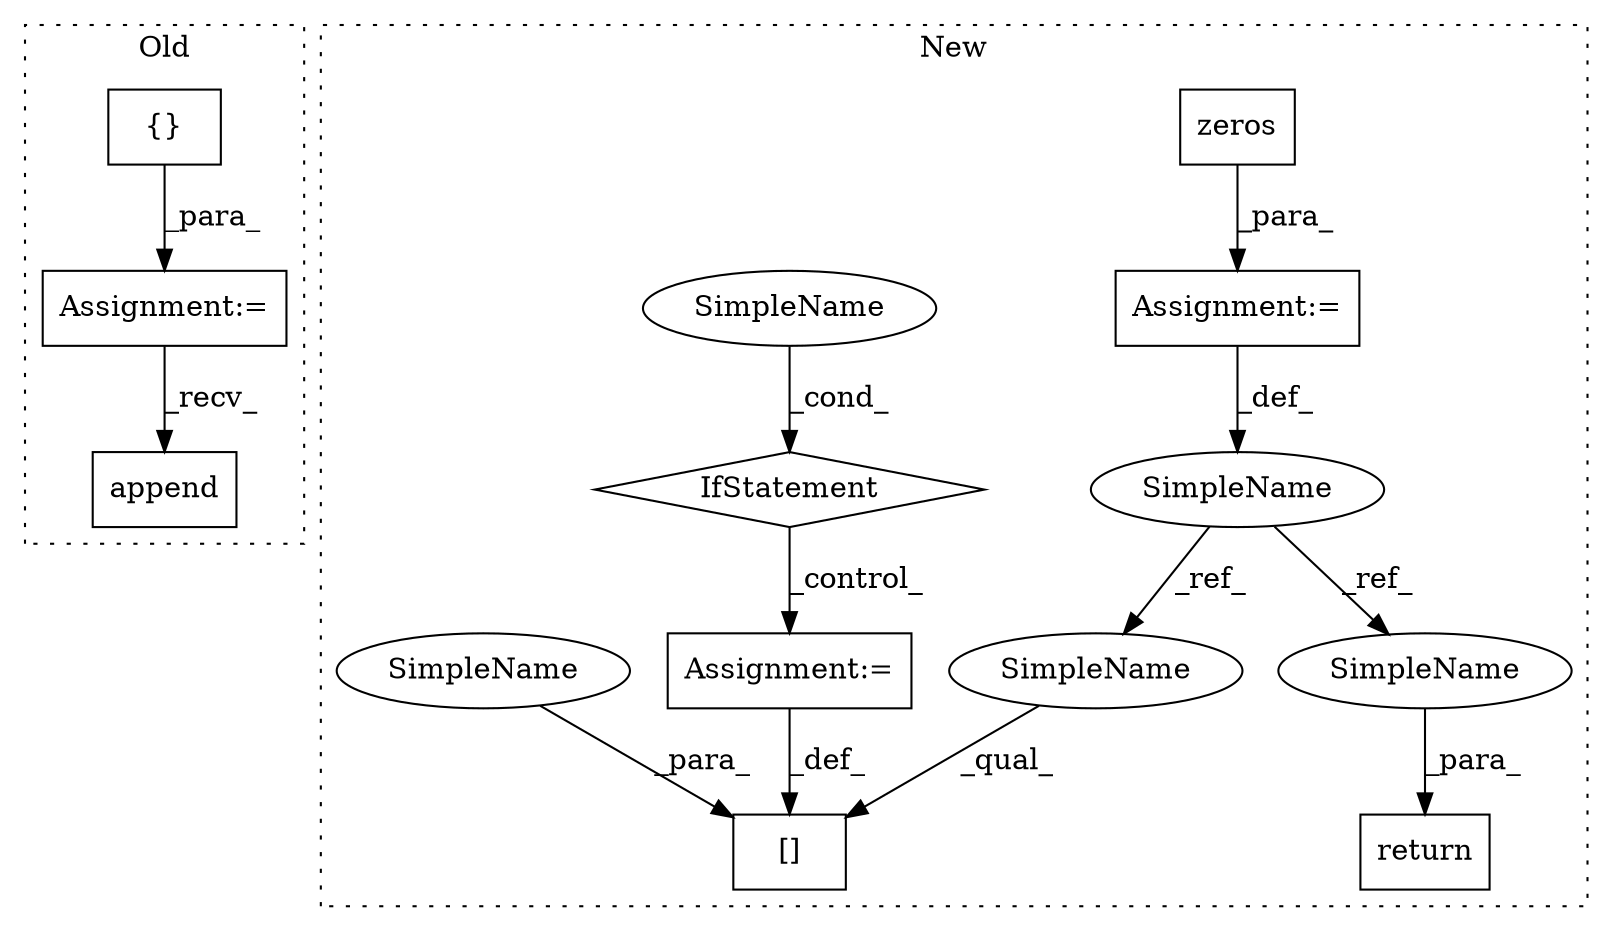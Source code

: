 digraph G {
subgraph cluster0 {
1 [label="append" a="32" s="858,931" l="14,2" shape="box"];
4 [label="{}" a="4" s="432" l="2" shape="box"];
5 [label="Assignment:=" a="7" s="403" l="1" shape="box"];
label = "Old";
style="dotted";
}
subgraph cluster1 {
2 [label="zeros" a="32" s="492,533" l="11,1" shape="box"];
3 [label="Assignment:=" a="7" s="488" l="1" shape="box"];
6 [label="[]" a="2" s="857,863" l="5,1" shape="box"];
7 [label="Assignment:=" a="7" s="864" l="1" shape="box"];
8 [label="SimpleName" a="42" s="484" l="4" shape="ellipse"];
9 [label="return" a="41" s="935" l="7" shape="box"];
10 [label="IfStatement" a="25" s="695,713" l="4,2" shape="diamond"];
11 [label="SimpleName" a="42" s="" l="" shape="ellipse"];
12 [label="SimpleName" a="42" s="862" l="1" shape="ellipse"];
13 [label="SimpleName" a="42" s="942" l="4" shape="ellipse"];
14 [label="SimpleName" a="42" s="857" l="4" shape="ellipse"];
label = "New";
style="dotted";
}
2 -> 3 [label="_para_"];
3 -> 8 [label="_def_"];
4 -> 5 [label="_para_"];
5 -> 1 [label="_recv_"];
7 -> 6 [label="_def_"];
8 -> 14 [label="_ref_"];
8 -> 13 [label="_ref_"];
10 -> 7 [label="_control_"];
11 -> 10 [label="_cond_"];
12 -> 6 [label="_para_"];
13 -> 9 [label="_para_"];
14 -> 6 [label="_qual_"];
}